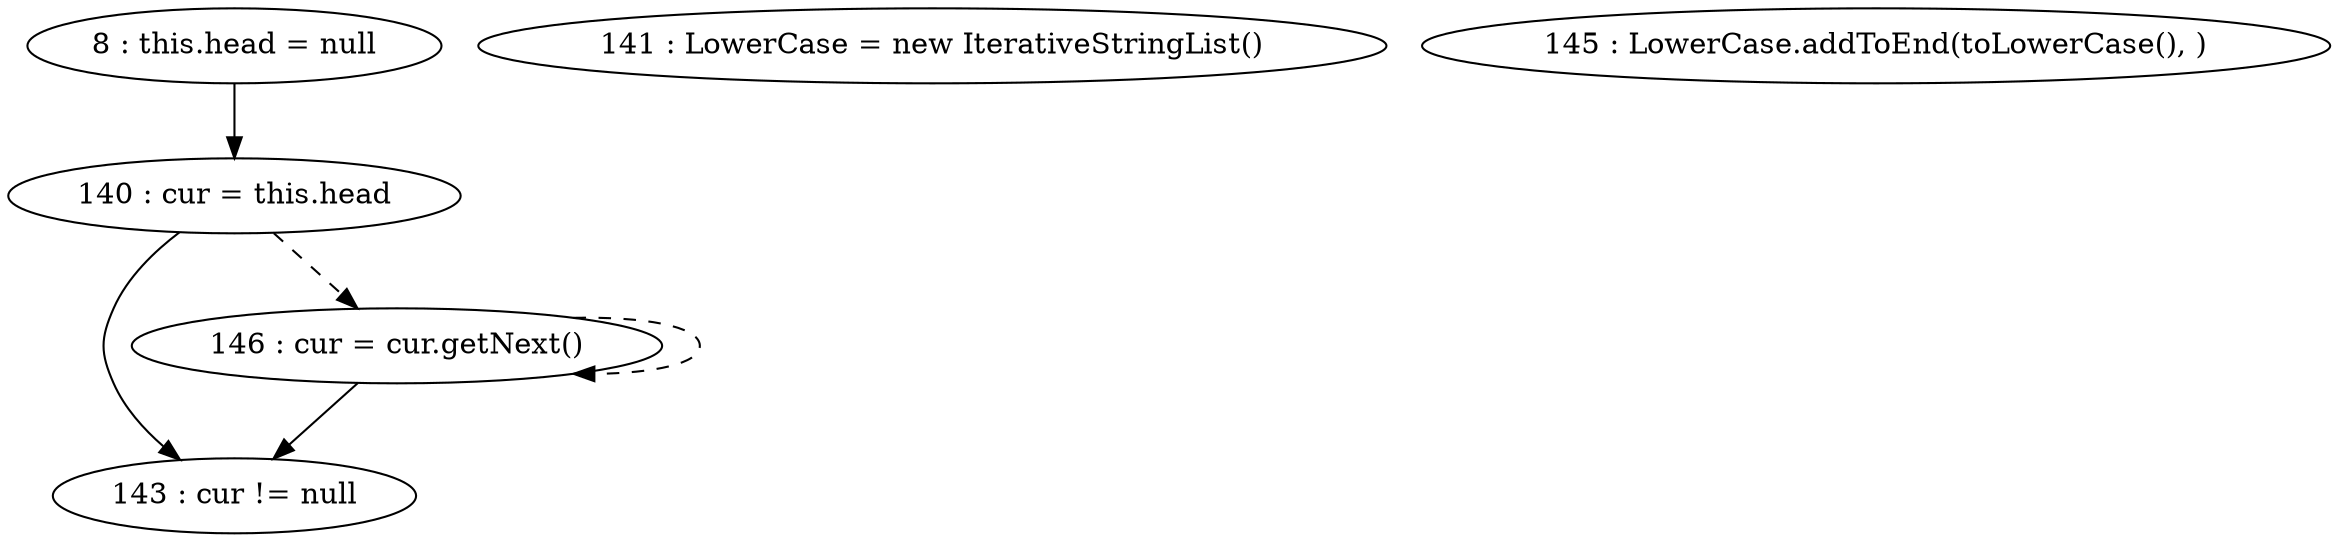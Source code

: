 digraph G {
"8 : this.head = null"
"8 : this.head = null" -> "140 : cur = this.head"
"140 : cur = this.head"
"140 : cur = this.head" -> "143 : cur != null"
"140 : cur = this.head" -> "146 : cur = cur.getNext()" [style=dashed]
"141 : LowerCase = new IterativeStringList()"
"143 : cur != null"
"145 : LowerCase.addToEnd(toLowerCase(), )"
"146 : cur = cur.getNext()"
"146 : cur = cur.getNext()" -> "143 : cur != null"
"146 : cur = cur.getNext()" -> "146 : cur = cur.getNext()" [style=dashed]
"143 : cur != null"
}